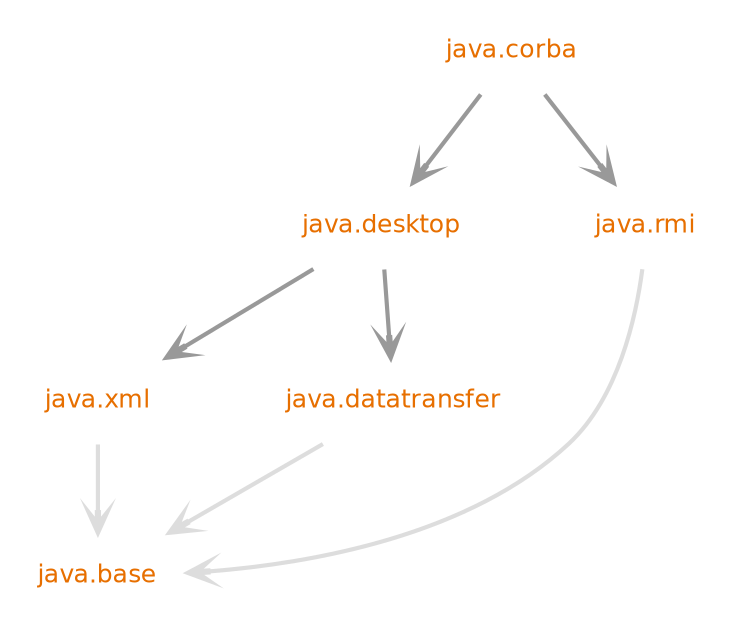 digraph "java.corba" {
  nodesep=.5;
  ranksep=0.600000;
  pencolor=transparent;
  node [shape=plaintext, fontcolor="#000000", fontname="DejaVuSans", fontsize=12, margin=".2,.2"];
  edge [penwidth=2, color="#999999", arrowhead=open, arrowsize=1];
  {rank=same "java.xml"}
  {rank=same "java.desktop"}
  {rank=same "java.corba"}
  subgraph se {
  "java.base" [fontcolor="#e76f00", group=java];
  "java.corba" [fontcolor="#e76f00", group=java];
  "java.datatransfer" [fontcolor="#e76f00", group=java];
  "java.desktop" [fontcolor="#e76f00", group=java];
  "java.rmi" [fontcolor="#e76f00", group=java];
  "java.xml" [fontcolor="#e76f00", group=java];
  }
  subgraph jdk {
  }
  "java.corba" -> "java.rmi" [weight=10];
  "java.corba" -> "java.desktop" [weight=10];
  "java.datatransfer" -> "java.base" [color="#dddddd", weight=10];
  "java.desktop" -> "java.xml" [weight=10];
  "java.desktop" -> "java.datatransfer" [weight=10];
  "java.rmi" -> "java.base" [color="#dddddd", weight=10];
  "java.xml" -> "java.base" [color="#dddddd", weight=10000];
}
